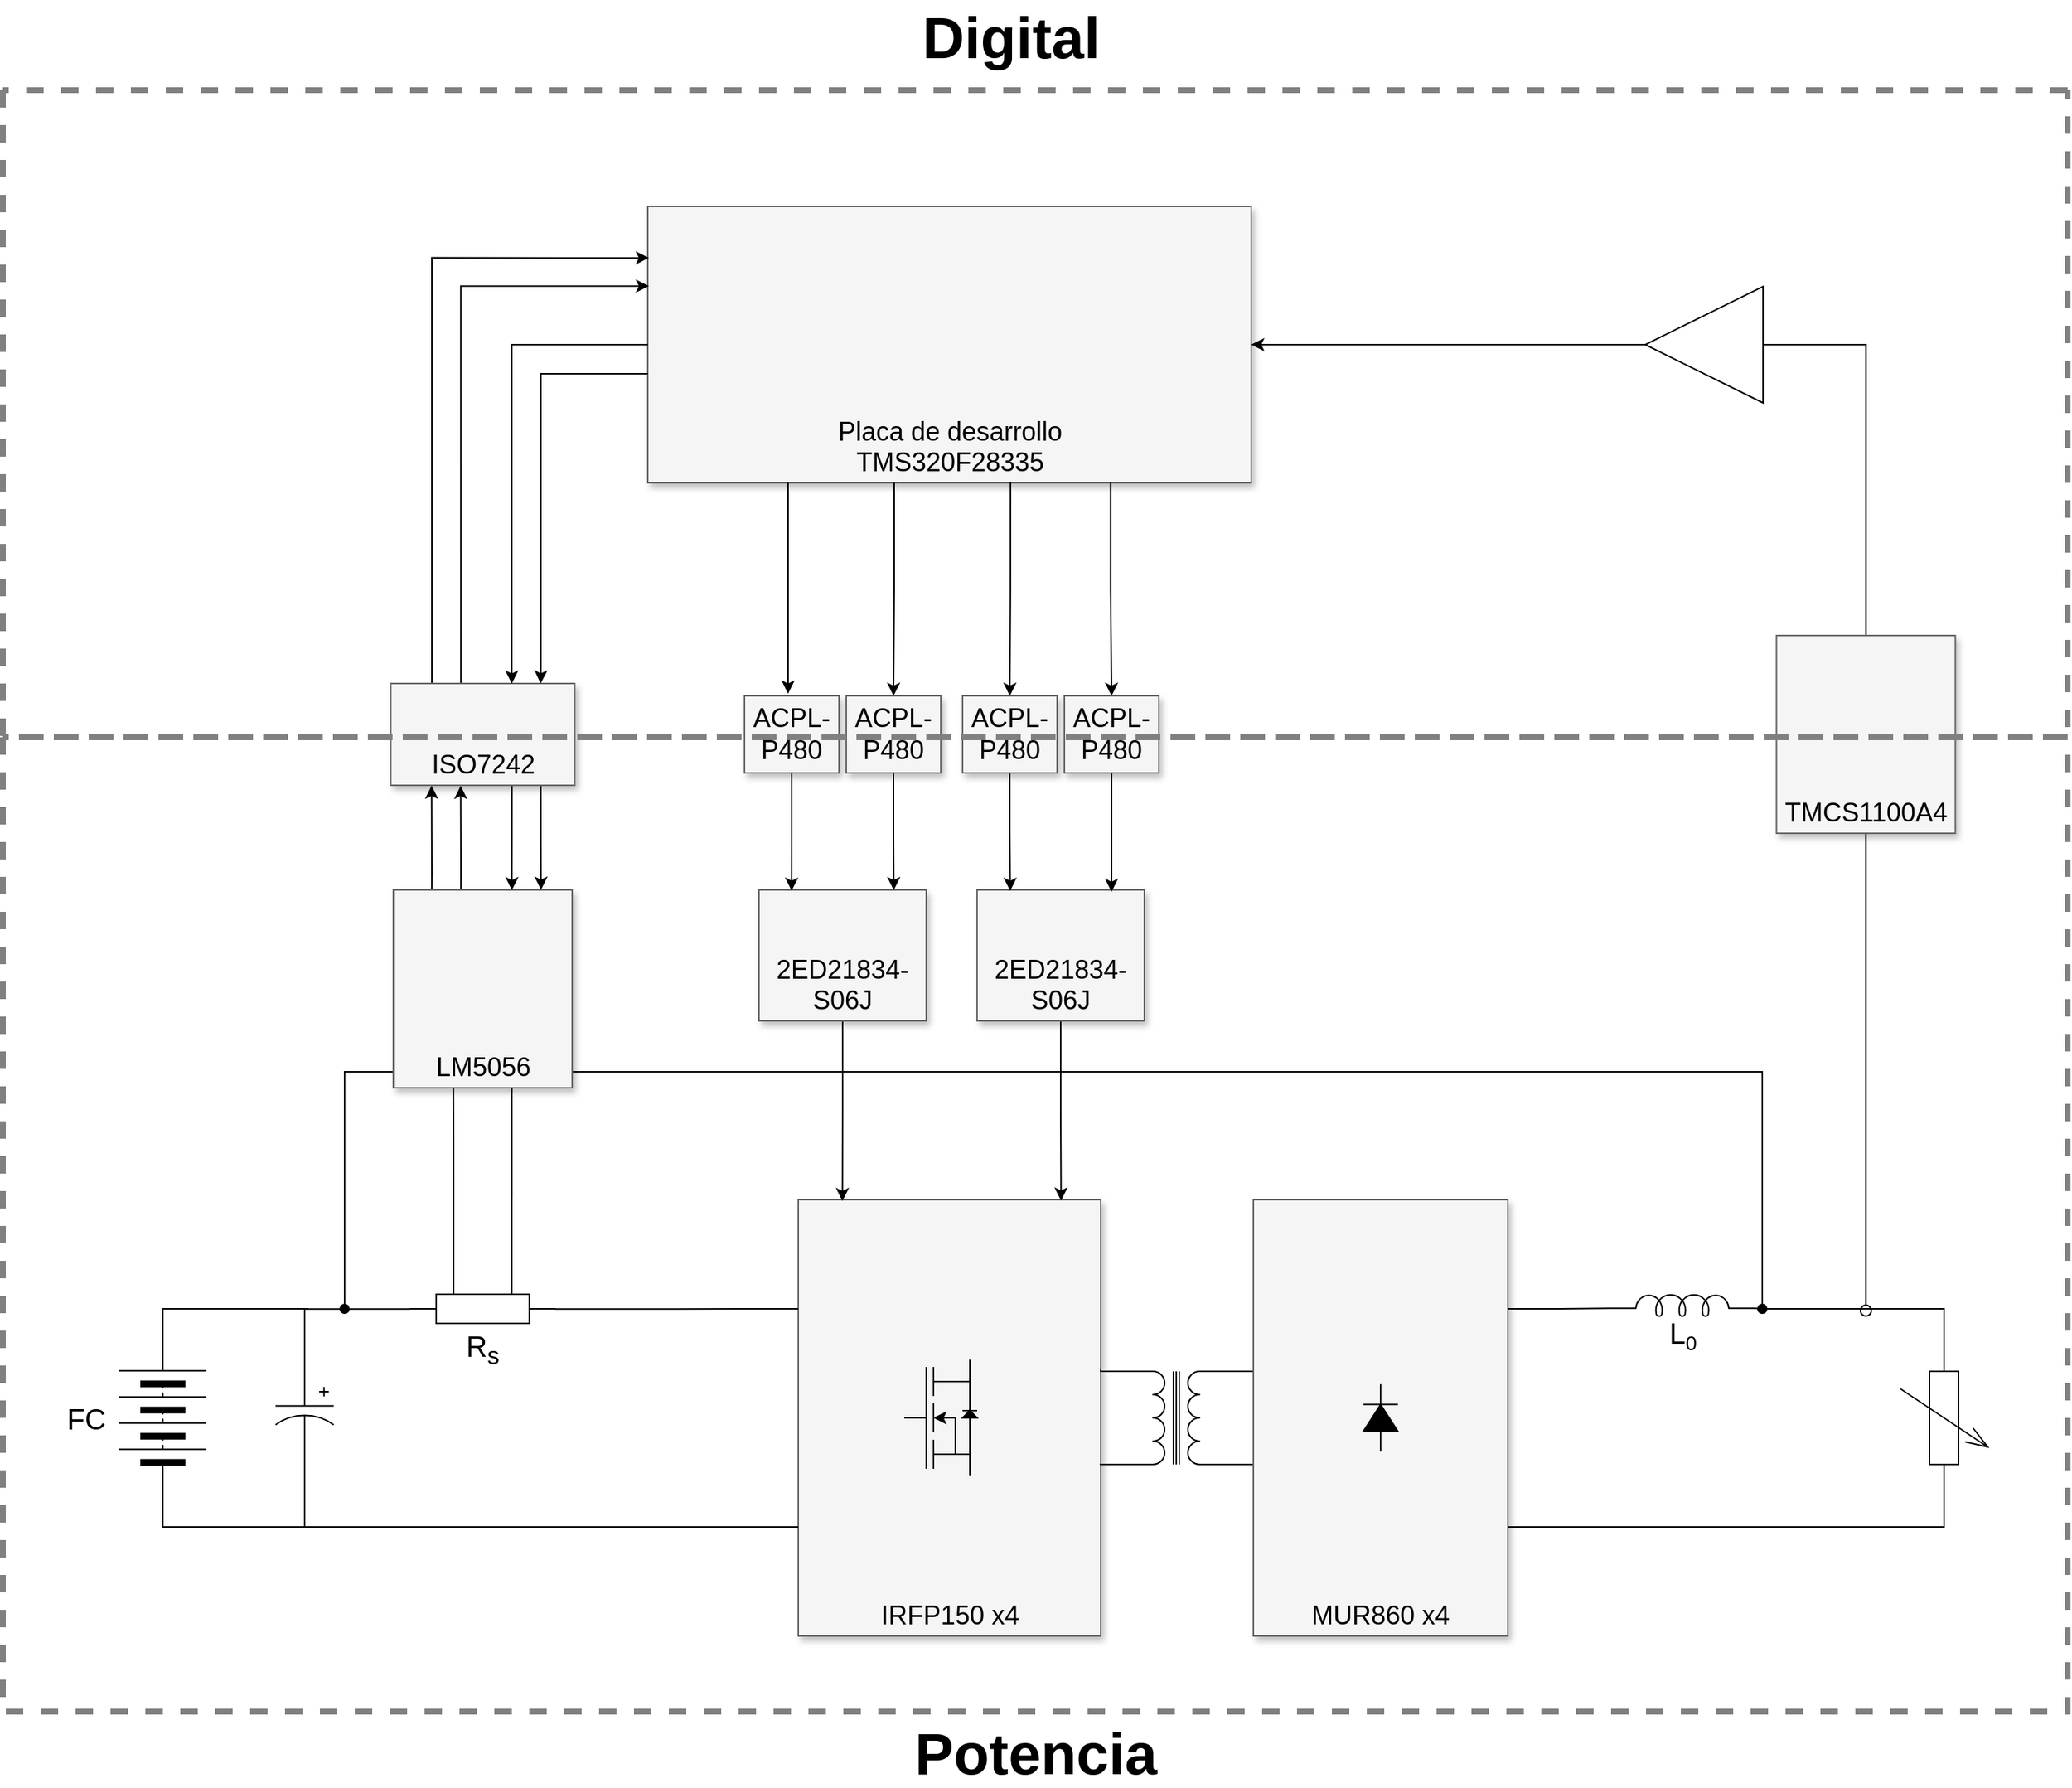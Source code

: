<mxfile version="18.1.3" type="device"><diagram name="Page-1" id="90a13364-a465-7bf4-72fc-28e22215d7a0"><mxGraphModel dx="1422" dy="870" grid="1" gridSize="5" guides="1" tooltips="1" connect="1" arrows="1" fold="1" page="1" pageScale="1.5" pageWidth="1654" pageHeight="1169" background="none" math="0" shadow="0"><root><mxCell id="0" style=";html=1;"/><mxCell id="1" style=";html=1;" parent="0"/><mxCell id="3a17f1ce550125da-2" value="IRFP150 x4" style="html=1;shadow=1;fontSize=18;fillColor=#f5f5f5;strokeColor=#666666;verticalAlign=bottom;" parent="1" vertex="1"><mxGeometry x="767" y="1108" width="208" height="300" as="geometry"/></mxCell><mxCell id="fJRprxsbF7CxnJjM-hoQ-146" style="edgeStyle=orthogonalEdgeStyle;rounded=0;orthogonalLoop=1;jettySize=auto;html=1;entryX=0.5;entryY=0;entryDx=0;entryDy=0;fontSize=20;endArrow=none;endFill=0;" parent="1" source="3a17f1ce550125da-8" target="fJRprxsbF7CxnJjM-hoQ-143" edge="1"><mxGeometry relative="1" as="geometry"/></mxCell><mxCell id="fJRprxsbF7CxnJjM-hoQ-186" style="edgeStyle=orthogonalEdgeStyle;rounded=0;orthogonalLoop=1;jettySize=auto;html=1;fontSize=20;endArrow=none;endFill=0;entryX=0;entryY=0.5;entryDx=0;entryDy=0;entryPerimeter=0;" parent="1" source="3a17f1ce550125da-8" target="fJRprxsbF7CxnJjM-hoQ-185" edge="1"><mxGeometry relative="1" as="geometry"><mxPoint x="1395" y="520" as="targetPoint"/><Array as="points"><mxPoint x="1501" y="520"/></Array></mxGeometry></mxCell><mxCell id="3a17f1ce550125da-8" value="TMCS1100A4" style="whiteSpace=wrap;html=1;shadow=1;fontSize=18;fillColor=#f5f5f5;strokeColor=#666666;verticalAlign=bottom;" parent="1" vertex="1"><mxGeometry x="1439.75" y="720" width="123" height="136" as="geometry"/></mxCell><mxCell id="fJRprxsbF7CxnJjM-hoQ-11" value="" style="group;fillColor=default;container=0;" parent="1" vertex="1" connectable="0"><mxGeometry x="1055" y="1203" width="145" height="120" as="geometry"/></mxCell><mxCell id="fJRprxsbF7CxnJjM-hoQ-55" value="" style="group" parent="1" vertex="1" connectable="0"><mxGeometry x="840" y="1218" width="50" height="80" as="geometry"/></mxCell><mxCell id="fJRprxsbF7CxnJjM-hoQ-33" value="" style="triangle;whiteSpace=wrap;html=1;rotation=-90;fillColor=#000000;" parent="fJRprxsbF7CxnJjM-hoQ-55" vertex="1"><mxGeometry x="42.5" y="32.5" width="5" height="10" as="geometry"/></mxCell><mxCell id="fJRprxsbF7CxnJjM-hoQ-35" value="" style="endArrow=none;html=1;rounded=0;" parent="fJRprxsbF7CxnJjM-hoQ-55" edge="1"><mxGeometry width="50" height="50" relative="1" as="geometry"><mxPoint x="40" y="35" as="sourcePoint"/><mxPoint x="50" y="35" as="targetPoint"/></mxGeometry></mxCell><mxCell id="fJRprxsbF7CxnJjM-hoQ-36" value="" style="endArrow=none;html=1;rounded=0;" parent="fJRprxsbF7CxnJjM-hoQ-55" edge="1"><mxGeometry width="50" height="50" relative="1" as="geometry"><mxPoint x="45" y="35" as="sourcePoint"/><mxPoint x="45" as="targetPoint"/></mxGeometry></mxCell><mxCell id="fJRprxsbF7CxnJjM-hoQ-37" value="" style="endArrow=none;html=1;rounded=0;" parent="fJRprxsbF7CxnJjM-hoQ-55" edge="1"><mxGeometry width="50" height="50" relative="1" as="geometry"><mxPoint x="45" y="80" as="sourcePoint"/><mxPoint x="45" y="40" as="targetPoint"/></mxGeometry></mxCell><mxCell id="fJRprxsbF7CxnJjM-hoQ-38" value="" style="endArrow=none;html=1;rounded=0;" parent="fJRprxsbF7CxnJjM-hoQ-55" edge="1"><mxGeometry width="50" height="50" relative="1" as="geometry"><mxPoint x="15" y="75" as="sourcePoint"/><mxPoint x="15" y="5" as="targetPoint"/></mxGeometry></mxCell><mxCell id="fJRprxsbF7CxnJjM-hoQ-39" value="" style="endArrow=none;html=1;rounded=0;" parent="fJRprxsbF7CxnJjM-hoQ-55" edge="1"><mxGeometry width="50" height="50" relative="1" as="geometry"><mxPoint x="20" y="25" as="sourcePoint"/><mxPoint x="20" y="5" as="targetPoint"/></mxGeometry></mxCell><mxCell id="fJRprxsbF7CxnJjM-hoQ-40" value="" style="endArrow=none;html=1;rounded=0;" parent="fJRprxsbF7CxnJjM-hoQ-55" edge="1"><mxGeometry width="50" height="50" relative="1" as="geometry"><mxPoint x="20" y="75" as="sourcePoint"/><mxPoint x="20" y="55.0" as="targetPoint"/></mxGeometry></mxCell><mxCell id="fJRprxsbF7CxnJjM-hoQ-45" value="" style="endArrow=none;html=1;rounded=0;" parent="fJRprxsbF7CxnJjM-hoQ-55" edge="1"><mxGeometry width="50" height="50" relative="1" as="geometry"><mxPoint x="20" y="50" as="sourcePoint"/><mxPoint x="20" y="30" as="targetPoint"/></mxGeometry></mxCell><mxCell id="fJRprxsbF7CxnJjM-hoQ-47" value="" style="endArrow=none;html=1;rounded=0;" parent="fJRprxsbF7CxnJjM-hoQ-55" edge="1"><mxGeometry width="50" height="50" relative="1" as="geometry"><mxPoint x="20" y="15" as="sourcePoint"/><mxPoint x="45" y="15" as="targetPoint"/></mxGeometry></mxCell><mxCell id="fJRprxsbF7CxnJjM-hoQ-48" value="" style="endArrow=classic;html=1;rounded=0;" parent="fJRprxsbF7CxnJjM-hoQ-55" edge="1"><mxGeometry width="50" height="50" relative="1" as="geometry"><mxPoint x="35" y="65" as="sourcePoint"/><mxPoint x="20" y="40" as="targetPoint"/><Array as="points"><mxPoint x="35" y="40"/></Array></mxGeometry></mxCell><mxCell id="fJRprxsbF7CxnJjM-hoQ-49" value="" style="endArrow=none;html=1;rounded=0;" parent="fJRprxsbF7CxnJjM-hoQ-55" edge="1"><mxGeometry width="50" height="50" relative="1" as="geometry"><mxPoint x="20" y="65" as="sourcePoint"/><mxPoint x="45" y="65" as="targetPoint"/></mxGeometry></mxCell><mxCell id="fJRprxsbF7CxnJjM-hoQ-50" value="" style="endArrow=none;html=1;rounded=0;" parent="fJRprxsbF7CxnJjM-hoQ-55" edge="1"><mxGeometry width="50" height="50" relative="1" as="geometry"><mxPoint y="40" as="sourcePoint"/><mxPoint x="15" y="40" as="targetPoint"/></mxGeometry></mxCell><mxCell id="fJRprxsbF7CxnJjM-hoQ-126" style="edgeStyle=orthogonalEdgeStyle;rounded=0;orthogonalLoop=1;jettySize=auto;html=1;exitX=1;exitY=1;exitDx=0;exitDy=0;exitPerimeter=0;entryX=0.997;entryY=0.605;entryDx=0;entryDy=0;entryPerimeter=0;fontSize=20;endArrow=none;endFill=0;" parent="1" source="fJRprxsbF7CxnJjM-hoQ-68" target="3a17f1ce550125da-2" edge="1"><mxGeometry relative="1" as="geometry"/></mxCell><mxCell id="fJRprxsbF7CxnJjM-hoQ-127" style="edgeStyle=orthogonalEdgeStyle;rounded=0;orthogonalLoop=1;jettySize=auto;html=1;exitX=0;exitY=1;exitDx=0;exitDy=0;exitPerimeter=0;entryX=1;entryY=0.389;entryDx=0;entryDy=0;entryPerimeter=0;fontSize=20;endArrow=none;endFill=0;" parent="1" source="fJRprxsbF7CxnJjM-hoQ-68" target="3a17f1ce550125da-2" edge="1"><mxGeometry relative="1" as="geometry"/></mxCell><mxCell id="fJRprxsbF7CxnJjM-hoQ-128" style="edgeStyle=orthogonalEdgeStyle;rounded=0;orthogonalLoop=1;jettySize=auto;html=1;exitX=0;exitY=0;exitDx=0;exitDy=0;exitPerimeter=0;entryX=0.007;entryY=0.392;entryDx=0;entryDy=0;entryPerimeter=0;fontSize=20;endArrow=none;endFill=0;" parent="1" source="fJRprxsbF7CxnJjM-hoQ-68" target="3a17f1ce550125da-10" edge="1"><mxGeometry relative="1" as="geometry"/></mxCell><mxCell id="fJRprxsbF7CxnJjM-hoQ-129" style="edgeStyle=orthogonalEdgeStyle;rounded=0;orthogonalLoop=1;jettySize=auto;html=1;exitX=1;exitY=0;exitDx=0;exitDy=0;exitPerimeter=0;entryX=0;entryY=0.606;entryDx=0;entryDy=0;entryPerimeter=0;fontSize=20;endArrow=none;endFill=0;" parent="1" source="fJRprxsbF7CxnJjM-hoQ-68" target="3a17f1ce550125da-10" edge="1"><mxGeometry relative="1" as="geometry"/></mxCell><mxCell id="fJRprxsbF7CxnJjM-hoQ-68" value="" style="pointerEvents=1;verticalLabelPosition=bottom;shadow=0;dashed=0;align=center;html=1;verticalAlign=top;shape=mxgraph.electrical.inductors.transformer_1;fillColor=none;rotation=90;" parent="1" vertex="1"><mxGeometry x="995" y="1228" width="64" height="60" as="geometry"/></mxCell><mxCell id="fJRprxsbF7CxnJjM-hoQ-69" value="" style="group;verticalAlign=middle;" parent="1" vertex="1" connectable="0"><mxGeometry x="1080" y="1108" width="175" height="300" as="geometry"/></mxCell><mxCell id="3a17f1ce550125da-10" value="MUR860 x4" style="whiteSpace=wrap;html=1;shadow=1;fontSize=18;fillColor=#f5f5f5;strokeColor=#666666;container=0;verticalAlign=bottom;" parent="fJRprxsbF7CxnJjM-hoQ-69" vertex="1"><mxGeometry width="175.0" height="300" as="geometry"/></mxCell><mxCell id="fJRprxsbF7CxnJjM-hoQ-173" value="" style="pointerEvents=1;fillColor=strokeColor;verticalLabelPosition=bottom;shadow=0;dashed=0;align=center;html=1;verticalAlign=top;shape=mxgraph.electrical.diodes.diode;fontSize=20;rotation=-90;" parent="fJRprxsbF7CxnJjM-hoQ-69" vertex="1"><mxGeometry x="64.38" y="138.13" width="46.25" height="23.75" as="geometry"/></mxCell><mxCell id="fJRprxsbF7CxnJjM-hoQ-114" style="edgeStyle=orthogonalEdgeStyle;rounded=0;orthogonalLoop=1;jettySize=auto;html=1;entryX=0.869;entryY=0.002;entryDx=0;entryDy=0;entryPerimeter=0;endArrow=classic;endFill=1;" parent="1" source="fJRprxsbF7CxnJjM-hoQ-70" target="3a17f1ce550125da-2" edge="1"><mxGeometry relative="1" as="geometry"/></mxCell><mxCell id="fJRprxsbF7CxnJjM-hoQ-70" value="2ED21834-S06J" style="whiteSpace=wrap;html=1;shadow=1;fontSize=18;fillColor=#f5f5f5;strokeColor=#666666;verticalAlign=bottom;" parent="1" vertex="1"><mxGeometry x="890" y="895" width="115" height="90" as="geometry"/></mxCell><mxCell id="fJRprxsbF7CxnJjM-hoQ-112" style="edgeStyle=orthogonalEdgeStyle;rounded=0;orthogonalLoop=1;jettySize=auto;html=1;entryX=0.146;entryY=0.003;entryDx=0;entryDy=0;entryPerimeter=0;endArrow=classic;endFill=1;" parent="1" source="fJRprxsbF7CxnJjM-hoQ-71" target="3a17f1ce550125da-2" edge="1"><mxGeometry relative="1" as="geometry"/></mxCell><mxCell id="fJRprxsbF7CxnJjM-hoQ-71" value="2ED21834-S06J" style="whiteSpace=wrap;html=1;shadow=1;fontSize=18;fillColor=#f5f5f5;strokeColor=#666666;verticalAlign=bottom;" parent="1" vertex="1"><mxGeometry x="740" y="895" width="115" height="90" as="geometry"/></mxCell><mxCell id="fJRprxsbF7CxnJjM-hoQ-118" style="edgeStyle=orthogonalEdgeStyle;rounded=0;orthogonalLoop=1;jettySize=auto;html=1;entryX=0.804;entryY=0.014;entryDx=0;entryDy=0;entryPerimeter=0;endArrow=classic;endFill=1;" parent="1" source="fJRprxsbF7CxnJjM-hoQ-78" target="fJRprxsbF7CxnJjM-hoQ-70" edge="1"><mxGeometry relative="1" as="geometry"/></mxCell><mxCell id="fJRprxsbF7CxnJjM-hoQ-78" value="ACPL-P480" style="whiteSpace=wrap;html=1;shadow=1;fontSize=18;fillColor=#f5f5f5;strokeColor=#666666;" parent="1" vertex="1"><mxGeometry x="950" y="761.5" width="65" height="53" as="geometry"/></mxCell><mxCell id="fJRprxsbF7CxnJjM-hoQ-116" style="edgeStyle=orthogonalEdgeStyle;rounded=0;orthogonalLoop=1;jettySize=auto;html=1;entryX=0.806;entryY=0.001;entryDx=0;entryDy=0;entryPerimeter=0;endArrow=classic;endFill=1;" parent="1" source="fJRprxsbF7CxnJjM-hoQ-79" target="fJRprxsbF7CxnJjM-hoQ-71" edge="1"><mxGeometry relative="1" as="geometry"/></mxCell><mxCell id="fJRprxsbF7CxnJjM-hoQ-79" value="ACPL-P480" style="whiteSpace=wrap;html=1;shadow=1;fontSize=18;fillColor=#f5f5f5;strokeColor=#666666;" parent="1" vertex="1"><mxGeometry x="800" y="761.5" width="65" height="53" as="geometry"/></mxCell><mxCell id="fJRprxsbF7CxnJjM-hoQ-115" style="edgeStyle=orthogonalEdgeStyle;rounded=0;orthogonalLoop=1;jettySize=auto;html=1;entryX=0.195;entryY=0.006;entryDx=0;entryDy=0;entryPerimeter=0;endArrow=classic;endFill=1;" parent="1" source="fJRprxsbF7CxnJjM-hoQ-80" target="fJRprxsbF7CxnJjM-hoQ-71" edge="1"><mxGeometry relative="1" as="geometry"/></mxCell><mxCell id="fJRprxsbF7CxnJjM-hoQ-80" value="ACPL-P480" style="whiteSpace=wrap;html=1;shadow=1;fontSize=18;fillColor=#f5f5f5;strokeColor=#666666;" parent="1" vertex="1"><mxGeometry x="730" y="761.5" width="65" height="53" as="geometry"/></mxCell><mxCell id="fJRprxsbF7CxnJjM-hoQ-117" style="edgeStyle=orthogonalEdgeStyle;rounded=0;orthogonalLoop=1;jettySize=auto;html=1;entryX=0.198;entryY=0.007;entryDx=0;entryDy=0;entryPerimeter=0;endArrow=classic;endFill=1;" parent="1" source="fJRprxsbF7CxnJjM-hoQ-81" target="fJRprxsbF7CxnJjM-hoQ-70" edge="1"><mxGeometry relative="1" as="geometry"/></mxCell><mxCell id="fJRprxsbF7CxnJjM-hoQ-81" value="ACPL-P480" style="whiteSpace=wrap;html=1;shadow=1;fontSize=18;fillColor=#f5f5f5;strokeColor=#666666;" parent="1" vertex="1"><mxGeometry x="880" y="761.5" width="65" height="53" as="geometry"/></mxCell><mxCell id="fJRprxsbF7CxnJjM-hoQ-107" style="edgeStyle=orthogonalEdgeStyle;rounded=0;orthogonalLoop=1;jettySize=auto;html=1;exitX=1;exitY=0.78;exitDx=0;exitDy=0;exitPerimeter=0;entryX=0;entryY=0.25;entryDx=0;entryDy=0;endArrow=none;endFill=0;" parent="1" source="fJRprxsbF7CxnJjM-hoQ-101" target="3a17f1ce550125da-2" edge="1"><mxGeometry relative="1" as="geometry"/></mxCell><mxCell id="fJRprxsbF7CxnJjM-hoQ-108" style="edgeStyle=orthogonalEdgeStyle;rounded=0;orthogonalLoop=1;jettySize=auto;html=1;exitX=0;exitY=0.78;exitDx=0;exitDy=0;exitPerimeter=0;entryX=0;entryY=0.5;entryDx=0;entryDy=0;entryPerimeter=0;endArrow=none;endFill=0;" parent="1" source="fJRprxsbF7CxnJjM-hoQ-101" target="fJRprxsbF7CxnJjM-hoQ-102" edge="1"><mxGeometry relative="1" as="geometry"><Array as="points"><mxPoint x="427" y="1183"/></Array></mxGeometry></mxCell><mxCell id="fJRprxsbF7CxnJjM-hoQ-150" style="edgeStyle=orthogonalEdgeStyle;rounded=0;orthogonalLoop=1;jettySize=auto;html=1;exitX=0.3;exitY=0;exitDx=0;exitDy=0;exitPerimeter=0;entryX=0.336;entryY=1;entryDx=0;entryDy=0;entryPerimeter=0;fontSize=20;endArrow=none;endFill=0;" parent="1" source="fJRprxsbF7CxnJjM-hoQ-101" target="fJRprxsbF7CxnJjM-hoQ-147" edge="1"><mxGeometry relative="1" as="geometry"/></mxCell><mxCell id="fJRprxsbF7CxnJjM-hoQ-152" style="edgeStyle=orthogonalEdgeStyle;rounded=0;orthogonalLoop=1;jettySize=auto;html=1;exitX=0.7;exitY=0;exitDx=0;exitDy=0;exitPerimeter=0;entryX=0.663;entryY=0.998;entryDx=0;entryDy=0;entryPerimeter=0;fontSize=20;endArrow=none;endFill=0;" parent="1" source="fJRprxsbF7CxnJjM-hoQ-101" target="fJRprxsbF7CxnJjM-hoQ-147" edge="1"><mxGeometry relative="1" as="geometry"/></mxCell><mxCell id="fJRprxsbF7CxnJjM-hoQ-101" value="" style="pointerEvents=1;verticalLabelPosition=bottom;shadow=0;dashed=0;align=center;html=1;verticalAlign=top;shape=mxgraph.electrical.resistors.resistor,_shunt;fillColor=none;" parent="1" vertex="1"><mxGeometry x="500" y="1148" width="100" height="45" as="geometry"/></mxCell><mxCell id="fJRprxsbF7CxnJjM-hoQ-105" style="edgeStyle=orthogonalEdgeStyle;rounded=0;orthogonalLoop=1;jettySize=auto;html=1;exitX=1;exitY=0.5;exitDx=0;exitDy=0;exitPerimeter=0;endArrow=none;endFill=0;entryX=0;entryY=0.75;entryDx=0;entryDy=0;" parent="1" source="fJRprxsbF7CxnJjM-hoQ-102" target="3a17f1ce550125da-2" edge="1"><mxGeometry relative="1" as="geometry"><mxPoint x="715" y="1348" as="targetPoint"/></mxGeometry></mxCell><mxCell id="fJRprxsbF7CxnJjM-hoQ-102" value="" style="pointerEvents=1;verticalLabelPosition=bottom;shadow=0;dashed=0;align=center;html=1;verticalAlign=top;shape=mxgraph.electrical.capacitors.capacitor_3;fillColor=none;rotation=90;" parent="1" vertex="1"><mxGeometry x="395" y="1233" width="65" height="40" as="geometry"/></mxCell><mxCell id="fJRprxsbF7CxnJjM-hoQ-123" style="edgeStyle=orthogonalEdgeStyle;rounded=0;orthogonalLoop=1;jettySize=auto;html=1;exitX=1;exitY=0.5;exitDx=0;exitDy=0;endArrow=none;endFill=0;" parent="1" source="fJRprxsbF7CxnJjM-hoQ-120" edge="1"><mxGeometry relative="1" as="geometry"><mxPoint x="430" y="1183" as="targetPoint"/><Array as="points"><mxPoint x="330" y="1183"/></Array></mxGeometry></mxCell><mxCell id="fJRprxsbF7CxnJjM-hoQ-124" style="edgeStyle=orthogonalEdgeStyle;rounded=0;orthogonalLoop=1;jettySize=auto;html=1;endArrow=none;endFill=0;" parent="1" source="fJRprxsbF7CxnJjM-hoQ-120" edge="1"><mxGeometry relative="1" as="geometry"><mxPoint x="430" y="1333" as="targetPoint"/><Array as="points"><mxPoint x="330" y="1333"/></Array></mxGeometry></mxCell><mxCell id="fJRprxsbF7CxnJjM-hoQ-120" value="" style="pointerEvents=1;verticalLabelPosition=bottom;shadow=0;dashed=0;align=center;html=1;verticalAlign=top;shape=mxgraph.electrical.miscellaneous.batteryStack;fillColor=none;rotation=-90;" parent="1" vertex="1"><mxGeometry x="280" y="1228" width="100" height="60" as="geometry"/></mxCell><mxCell id="fJRprxsbF7CxnJjM-hoQ-125" value="&lt;font style=&quot;font-size: 20px;&quot;&gt;FC&lt;/font&gt;" style="text;html=1;strokeColor=none;fillColor=none;align=center;verticalAlign=middle;whiteSpace=wrap;rounded=0;" parent="1" vertex="1"><mxGeometry x="265" y="1250.5" width="25" height="15" as="geometry"/></mxCell><mxCell id="fJRprxsbF7CxnJjM-hoQ-130" value="R&lt;sub&gt;s&lt;/sub&gt;" style="text;html=1;strokeColor=none;fillColor=none;align=center;verticalAlign=middle;whiteSpace=wrap;rounded=0;fontSize=20;" parent="1" vertex="1"><mxGeometry x="530" y="1198" width="40" height="25" as="geometry"/></mxCell><mxCell id="fJRprxsbF7CxnJjM-hoQ-136" value="" style="pointerEvents=1;verticalLabelPosition=bottom;shadow=0;dashed=0;align=center;html=1;verticalAlign=top;shape=mxgraph.electrical.inductors.inductor_5;fontSize=20;fillColor=none;" parent="1" vertex="1"><mxGeometry x="1325" y="1173" width="100" height="15" as="geometry"/></mxCell><mxCell id="fJRprxsbF7CxnJjM-hoQ-137" style="edgeStyle=orthogonalEdgeStyle;rounded=0;orthogonalLoop=1;jettySize=auto;html=1;exitX=1;exitY=0.25;exitDx=0;exitDy=0;entryX=0;entryY=0.645;entryDx=0;entryDy=0;entryPerimeter=0;fontSize=20;endArrow=none;endFill=0;" parent="1" source="3a17f1ce550125da-10" target="fJRprxsbF7CxnJjM-hoQ-136" edge="1"><mxGeometry relative="1" as="geometry"/></mxCell><mxCell id="fJRprxsbF7CxnJjM-hoQ-138" value="L&lt;span style=&quot;font-size: 16.667px;&quot;&gt;&lt;sub&gt;0&lt;/sub&gt;&lt;/span&gt;" style="text;html=1;strokeColor=none;fillColor=none;align=center;verticalAlign=middle;whiteSpace=wrap;rounded=0;fontSize=20;" parent="1" vertex="1"><mxGeometry x="1357.5" y="1188" width="35" height="25" as="geometry"/></mxCell><mxCell id="fJRprxsbF7CxnJjM-hoQ-140" style="edgeStyle=orthogonalEdgeStyle;rounded=0;orthogonalLoop=1;jettySize=auto;html=1;fontSize=20;endArrow=none;endFill=0;entryX=1;entryY=0.75;entryDx=0;entryDy=0;" parent="1" source="fJRprxsbF7CxnJjM-hoQ-139" target="3a17f1ce550125da-10" edge="1"><mxGeometry relative="1" as="geometry"><mxPoint x="1275" y="1353" as="targetPoint"/><Array as="points"><mxPoint x="1555" y="1333"/></Array></mxGeometry></mxCell><mxCell id="fJRprxsbF7CxnJjM-hoQ-142" style="edgeStyle=orthogonalEdgeStyle;rounded=0;orthogonalLoop=1;jettySize=auto;html=1;fontSize=20;endArrow=none;endFill=0;entryX=1;entryY=0.645;entryDx=0;entryDy=0;entryPerimeter=0;" parent="1" source="fJRprxsbF7CxnJjM-hoQ-139" target="fJRprxsbF7CxnJjM-hoQ-136" edge="1"><mxGeometry relative="1" as="geometry"><mxPoint x="1530" y="1183" as="targetPoint"/><Array as="points"><mxPoint x="1555" y="1183"/><mxPoint x="1430" y="1183"/></Array></mxGeometry></mxCell><mxCell id="fJRprxsbF7CxnJjM-hoQ-139" value="" style="pointerEvents=1;verticalLabelPosition=bottom;shadow=0;dashed=0;align=center;html=1;verticalAlign=top;shape=mxgraph.electrical.resistors.variable_resistor_1;fontSize=20;fillColor=none;rotation=90;" parent="1" vertex="1"><mxGeometry x="1505" y="1228" width="100" height="60" as="geometry"/></mxCell><mxCell id="fJRprxsbF7CxnJjM-hoQ-143" value="" style="ellipse;whiteSpace=wrap;html=1;aspect=fixed;fontSize=20;fillColor=none;" parent="1" vertex="1"><mxGeometry x="1497.5" y="1180.5" width="7.5" height="7.5" as="geometry"/></mxCell><mxCell id="fJRprxsbF7CxnJjM-hoQ-153" style="edgeStyle=orthogonalEdgeStyle;rounded=0;orthogonalLoop=1;jettySize=auto;html=1;fontSize=20;endArrow=oval;endFill=1;" parent="1" source="fJRprxsbF7CxnJjM-hoQ-147" edge="1"><mxGeometry relative="1" as="geometry"><mxPoint x="455" y="1183" as="targetPoint"/><Array as="points"><mxPoint x="455" y="1020"/></Array></mxGeometry></mxCell><mxCell id="fJRprxsbF7CxnJjM-hoQ-168" style="edgeStyle=orthogonalEdgeStyle;rounded=0;orthogonalLoop=1;jettySize=auto;html=1;exitX=0.212;exitY=-0.001;exitDx=0;exitDy=0;fontSize=20;endArrow=classic;endFill=1;exitPerimeter=0;entryX=0.222;entryY=1.004;entryDx=0;entryDy=0;entryPerimeter=0;" parent="1" source="fJRprxsbF7CxnJjM-hoQ-147" target="fJRprxsbF7CxnJjM-hoQ-161" edge="1"><mxGeometry relative="1" as="geometry"><mxPoint x="515" y="873" as="targetPoint"/><Array as="points"><mxPoint x="515" y="958"/><mxPoint x="515" y="958"/><mxPoint x="515" y="883"/><mxPoint x="515" y="883"/></Array></mxGeometry></mxCell><mxCell id="fJRprxsbF7CxnJjM-hoQ-169" style="edgeStyle=orthogonalEdgeStyle;rounded=0;orthogonalLoop=1;jettySize=auto;html=1;exitX=0.376;exitY=0.003;exitDx=0;exitDy=0;fontSize=20;endArrow=classic;endFill=1;exitPerimeter=0;entryX=0.38;entryY=1.005;entryDx=0;entryDy=0;entryPerimeter=0;" parent="1" source="fJRprxsbF7CxnJjM-hoQ-147" target="fJRprxsbF7CxnJjM-hoQ-161" edge="1"><mxGeometry relative="1" as="geometry"><mxPoint x="535" y="873" as="targetPoint"/><Array as="points"><mxPoint x="535" y="927"/><mxPoint x="535" y="927"/><mxPoint x="535" y="883"/><mxPoint x="535" y="883"/></Array></mxGeometry></mxCell><mxCell id="fJRprxsbF7CxnJjM-hoQ-172" style="edgeStyle=orthogonalEdgeStyle;rounded=0;orthogonalLoop=1;jettySize=auto;html=1;exitX=1;exitY=0.283;exitDx=0;exitDy=0;fontSize=20;endArrow=oval;endFill=1;exitPerimeter=0;" parent="1" source="fJRprxsbF7CxnJjM-hoQ-147" edge="1"><mxGeometry relative="1" as="geometry"><mxPoint x="1430" y="1183" as="targetPoint"/><Array as="points"><mxPoint x="611" y="1020"/><mxPoint x="1430" y="1020"/></Array></mxGeometry></mxCell><mxCell id="fJRprxsbF7CxnJjM-hoQ-147" value="LM5056" style="whiteSpace=wrap;html=1;shadow=1;fontSize=18;fillColor=#f5f5f5;strokeColor=#666666;verticalAlign=bottom;" parent="1" vertex="1"><mxGeometry x="488.5" y="895" width="123" height="136" as="geometry"/></mxCell><mxCell id="fJRprxsbF7CxnJjM-hoQ-154" value="" style="group;verticalAlign=top;" parent="1" vertex="1" connectable="0"><mxGeometry x="663.5" y="425" width="415" height="190" as="geometry"/></mxCell><mxCell id="fJRprxsbF7CxnJjM-hoQ-155" value="Placa de desarrollo&lt;br&gt;TMS320F28335" style="whiteSpace=wrap;html=1;shadow=1;fontSize=18;fillColor=#f5f5f5;strokeColor=#666666;container=0;verticalAlign=bottom;" parent="fJRprxsbF7CxnJjM-hoQ-154" vertex="1"><mxGeometry width="415.0" height="190" as="geometry"/></mxCell><mxCell id="fJRprxsbF7CxnJjM-hoQ-170" style="edgeStyle=orthogonalEdgeStyle;rounded=0;orthogonalLoop=1;jettySize=auto;html=1;exitX=0.659;exitY=0.987;exitDx=0;exitDy=0;fontSize=20;endArrow=classic;endFill=1;exitPerimeter=0;entryX=0.663;entryY=0.001;entryDx=0;entryDy=0;entryPerimeter=0;" parent="1" source="fJRprxsbF7CxnJjM-hoQ-161" target="fJRprxsbF7CxnJjM-hoQ-147" edge="1"><mxGeometry relative="1" as="geometry"><mxPoint x="570" y="968" as="targetPoint"/></mxGeometry></mxCell><mxCell id="fJRprxsbF7CxnJjM-hoQ-171" style="edgeStyle=orthogonalEdgeStyle;rounded=0;orthogonalLoop=1;jettySize=auto;html=1;exitX=0.816;exitY=0.992;exitDx=0;exitDy=0;fontSize=20;endArrow=classic;endFill=1;exitPerimeter=0;entryX=0.826;entryY=-0.001;entryDx=0;entryDy=0;entryPerimeter=0;" parent="1" source="fJRprxsbF7CxnJjM-hoQ-161" target="fJRprxsbF7CxnJjM-hoQ-147" edge="1"><mxGeometry relative="1" as="geometry"><mxPoint x="590" y="968" as="targetPoint"/><Array as="points"/></mxGeometry></mxCell><mxCell id="fJRprxsbF7CxnJjM-hoQ-181" style="edgeStyle=orthogonalEdgeStyle;rounded=0;orthogonalLoop=1;jettySize=auto;html=1;fontSize=20;endArrow=classic;endFill=1;entryX=0.002;entryY=0.186;entryDx=0;entryDy=0;entryPerimeter=0;" parent="1" target="fJRprxsbF7CxnJjM-hoQ-155" edge="1"><mxGeometry relative="1" as="geometry"><mxPoint x="545" y="600" as="targetPoint"/><mxPoint x="515" y="750" as="sourcePoint"/><Array as="points"><mxPoint x="515" y="753"/><mxPoint x="515" y="460"/></Array></mxGeometry></mxCell><mxCell id="fJRprxsbF7CxnJjM-hoQ-182" style="edgeStyle=orthogonalEdgeStyle;rounded=0;orthogonalLoop=1;jettySize=auto;html=1;exitX=0.381;exitY=0.002;exitDx=0;exitDy=0;entryX=0.002;entryY=0.288;entryDx=0;entryDy=0;entryPerimeter=0;fontSize=20;endArrow=classic;endFill=1;exitPerimeter=0;" parent="1" source="fJRprxsbF7CxnJjM-hoQ-161" target="fJRprxsbF7CxnJjM-hoQ-155" edge="1"><mxGeometry relative="1" as="geometry"><Array as="points"><mxPoint x="535" y="480"/></Array></mxGeometry></mxCell><mxCell id="fJRprxsbF7CxnJjM-hoQ-161" value="ISO7242" style="whiteSpace=wrap;html=1;shadow=1;fontSize=18;fillColor=#f5f5f5;strokeColor=#666666;verticalAlign=bottom;" parent="1" vertex="1"><mxGeometry x="486.75" y="753" width="126.5" height="70" as="geometry"/></mxCell><mxCell id="fJRprxsbF7CxnJjM-hoQ-183" style="edgeStyle=orthogonalEdgeStyle;rounded=0;orthogonalLoop=1;jettySize=auto;html=1;fontSize=20;endArrow=classic;endFill=1;entryX=0.658;entryY=0.001;entryDx=0;entryDy=0;entryPerimeter=0;" parent="1" source="fJRprxsbF7CxnJjM-hoQ-155" target="fJRprxsbF7CxnJjM-hoQ-161" edge="1"><mxGeometry relative="1" as="geometry"><mxPoint x="570" y="750" as="targetPoint"/></mxGeometry></mxCell><mxCell id="fJRprxsbF7CxnJjM-hoQ-184" style="edgeStyle=orthogonalEdgeStyle;rounded=0;orthogonalLoop=1;jettySize=auto;html=1;fontSize=20;endArrow=classic;endFill=1;entryX=0.815;entryY=0;entryDx=0;entryDy=0;entryPerimeter=0;exitX=0;exitY=0.605;exitDx=0;exitDy=0;exitPerimeter=0;" parent="1" source="fJRprxsbF7CxnJjM-hoQ-155" target="fJRprxsbF7CxnJjM-hoQ-161" edge="1"><mxGeometry relative="1" as="geometry"><mxPoint x="590" y="750" as="targetPoint"/><mxPoint x="660" y="540" as="sourcePoint"/><Array as="points"><mxPoint x="590" y="540"/><mxPoint x="590" y="745"/><mxPoint x="590" y="745"/></Array></mxGeometry></mxCell><mxCell id="fJRprxsbF7CxnJjM-hoQ-187" style="edgeStyle=orthogonalEdgeStyle;rounded=0;orthogonalLoop=1;jettySize=auto;html=1;entryX=1;entryY=0.5;entryDx=0;entryDy=0;fontSize=20;endArrow=classic;endFill=1;" parent="1" source="fJRprxsbF7CxnJjM-hoQ-185" target="fJRprxsbF7CxnJjM-hoQ-155" edge="1"><mxGeometry relative="1" as="geometry"/></mxCell><mxCell id="fJRprxsbF7CxnJjM-hoQ-185" value="" style="verticalLabelPosition=bottom;shadow=0;dashed=0;align=center;html=1;verticalAlign=top;shape=mxgraph.electrical.abstract.amplifier;fontSize=20;fillColor=none;rotation=-180;" parent="1" vertex="1"><mxGeometry x="1345" y="480" width="90" height="80" as="geometry"/></mxCell><mxCell id="fJRprxsbF7CxnJjM-hoQ-188" style="edgeStyle=orthogonalEdgeStyle;rounded=0;orthogonalLoop=1;jettySize=auto;html=1;fontSize=20;endArrow=classic;endFill=1;" parent="1" edge="1"><mxGeometry relative="1" as="geometry"><mxPoint x="760.0" y="760" as="targetPoint"/><mxPoint x="760" y="615" as="sourcePoint"/><Array as="points"><mxPoint x="760" y="615"/></Array></mxGeometry></mxCell><mxCell id="fJRprxsbF7CxnJjM-hoQ-189" style="edgeStyle=orthogonalEdgeStyle;rounded=0;orthogonalLoop=1;jettySize=auto;html=1;entryX=0.5;entryY=0;entryDx=0;entryDy=0;fontSize=20;endArrow=classic;endFill=1;" parent="1" target="fJRprxsbF7CxnJjM-hoQ-79" edge="1"><mxGeometry relative="1" as="geometry"><mxPoint x="833" y="615" as="sourcePoint"/><Array as="points"><mxPoint x="833" y="615"/><mxPoint x="833" y="688"/><mxPoint x="832" y="688"/></Array></mxGeometry></mxCell><mxCell id="fJRprxsbF7CxnJjM-hoQ-190" style="edgeStyle=orthogonalEdgeStyle;rounded=0;orthogonalLoop=1;jettySize=auto;html=1;exitX=0.601;exitY=0.998;exitDx=0;exitDy=0;entryX=0.5;entryY=0;entryDx=0;entryDy=0;fontSize=20;endArrow=classic;endFill=1;exitPerimeter=0;" parent="1" source="fJRprxsbF7CxnJjM-hoQ-155" target="fJRprxsbF7CxnJjM-hoQ-81" edge="1"><mxGeometry relative="1" as="geometry"><Array as="points"><mxPoint x="913" y="688"/><mxPoint x="913" y="688"/></Array></mxGeometry></mxCell><mxCell id="fJRprxsbF7CxnJjM-hoQ-191" style="edgeStyle=orthogonalEdgeStyle;rounded=0;orthogonalLoop=1;jettySize=auto;html=1;exitX=0.767;exitY=1;exitDx=0;exitDy=0;entryX=0.5;entryY=0;entryDx=0;entryDy=0;fontSize=20;endArrow=classic;endFill=1;exitPerimeter=0;" parent="1" source="fJRprxsbF7CxnJjM-hoQ-155" target="fJRprxsbF7CxnJjM-hoQ-78" edge="1"><mxGeometry relative="1" as="geometry"><Array as="points"><mxPoint x="982" y="688"/><mxPoint x="983" y="688"/></Array></mxGeometry></mxCell><mxCell id="fJRprxsbF7CxnJjM-hoQ-193" value="" style="swimlane;startSize=0;rounded=1;dashed=1;fontSize=20;strokeColor=#808080;strokeWidth=4;fillColor=none;perimeterSpacing=0;arcSize=15;swimlaneLine=1;glass=0;shadow=0;sketch=0;" parent="1" vertex="1"><mxGeometry x="220" y="345" width="1420" height="445" as="geometry"/></mxCell><mxCell id="fJRprxsbF7CxnJjM-hoQ-194" value="" style="swimlane;startSize=0;rounded=1;dashed=1;fontSize=20;strokeColor=#808080;strokeWidth=4;fillColor=none;perimeterSpacing=0;" parent="1" vertex="1"><mxGeometry x="220" y="790" width="1420" height="670" as="geometry"/></mxCell><mxCell id="fJRprxsbF7CxnJjM-hoQ-196" value="&lt;font style=&quot;font-size: 40px;&quot;&gt;Potencia&lt;/font&gt;" style="text;strokeColor=none;fillColor=none;html=1;fontSize=24;fontStyle=1;verticalAlign=middle;align=center;rounded=1;shadow=0;glass=0;dashed=1;sketch=0;startSize=0;" parent="1" vertex="1"><mxGeometry x="838.75" y="1465" width="182.5" height="45" as="geometry"/></mxCell><mxCell id="fJRprxsbF7CxnJjM-hoQ-197" value="&lt;font style=&quot;font-size: 40px;&quot;&gt;Digital&lt;/font&gt;" style="text;strokeColor=none;fillColor=none;html=1;fontSize=24;fontStyle=1;verticalAlign=middle;align=center;rounded=1;shadow=0;glass=0;dashed=1;sketch=0;startSize=0;" parent="1" vertex="1"><mxGeometry x="821.25" y="285" width="182.5" height="45" as="geometry"/></mxCell></root></mxGraphModel></diagram></mxfile>